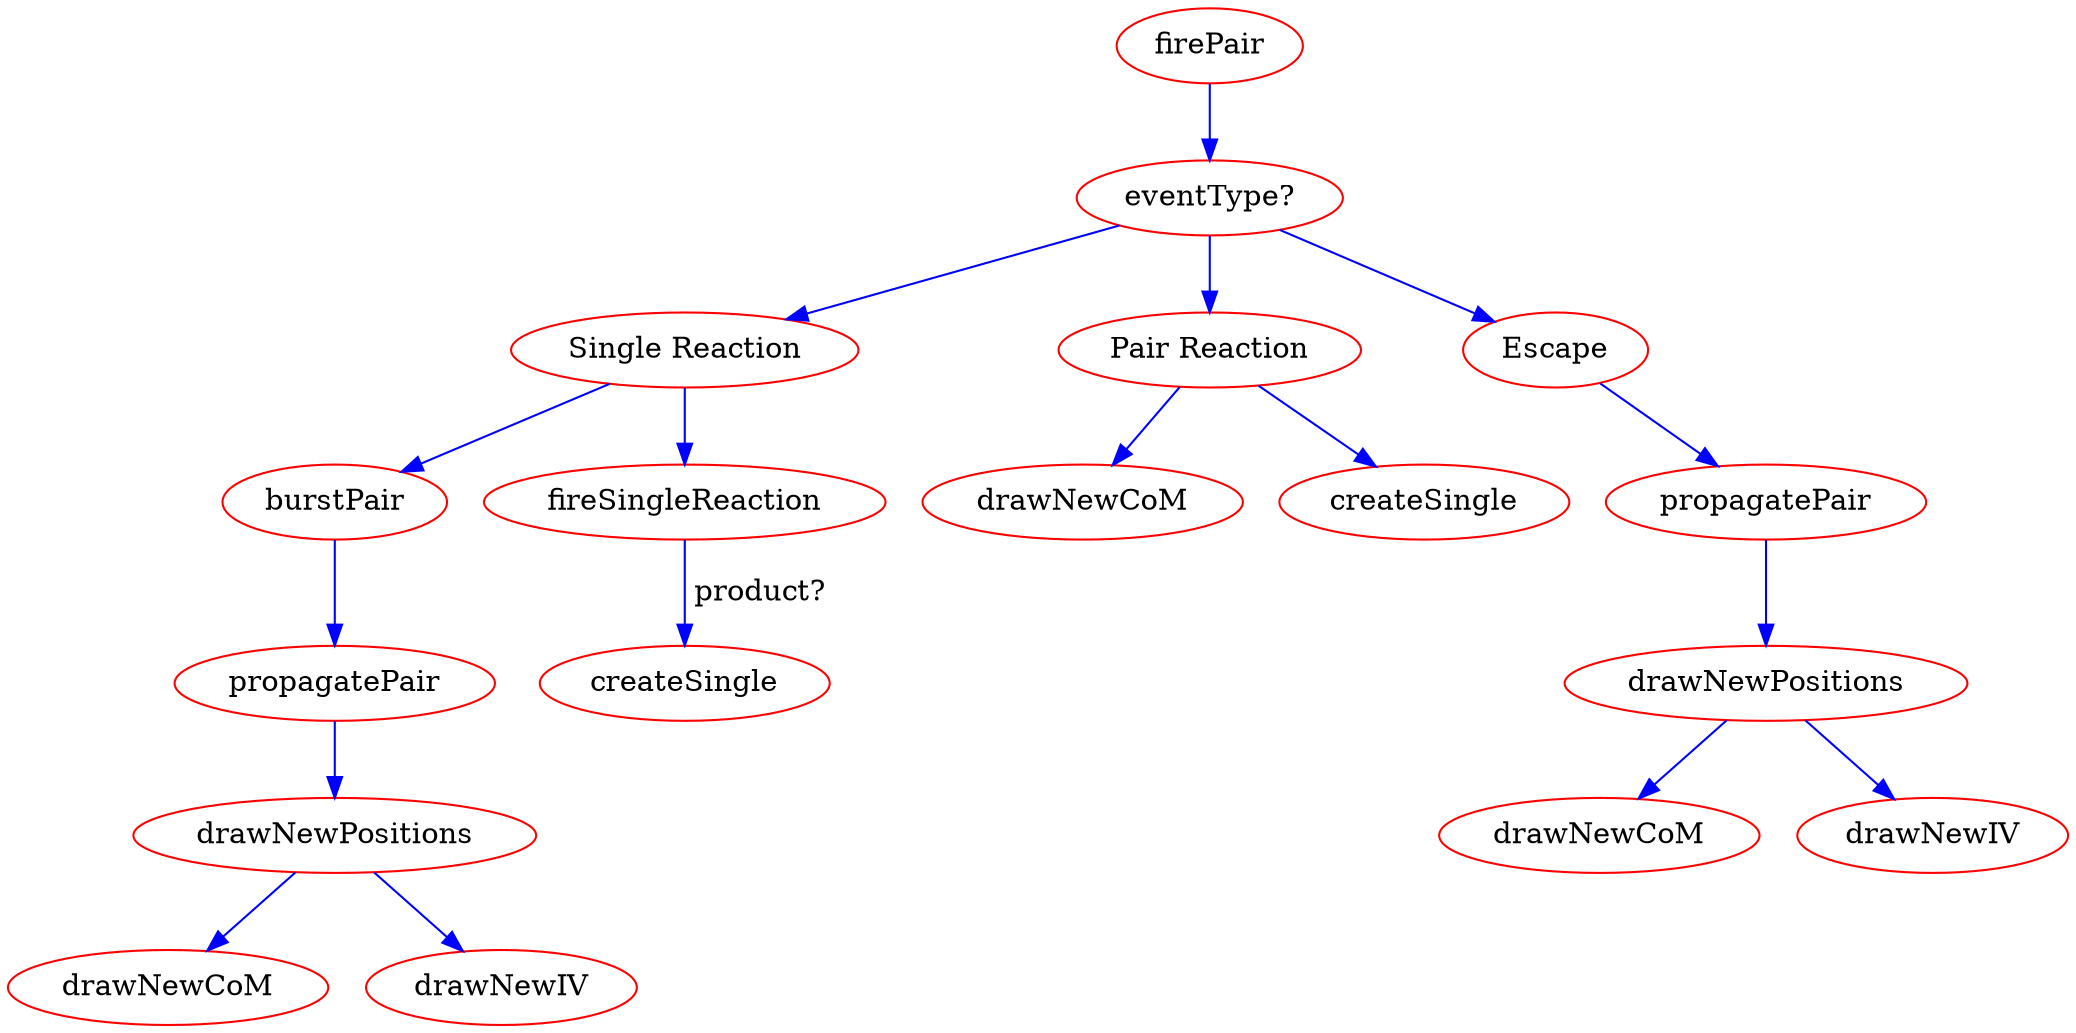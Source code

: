 // dot firePair.dot -Tpng -o firePair.png

digraph firePair {

edge [color=blue];
node [color=red];

firePair -> "eventType?"

"eventType?" -> "Single Reaction"
"eventType?" -> "Pair Reaction"
"eventType?" -> Escape

"Single Reaction" -> burstPair
burstPair -> propagatePair1
propagatePair1 [label=propagatePair]
propagatePair1 -> drawNewPositions1
drawNewPositions1 [label=drawNewPositions]
drawNewPositions1 -> drawNewCoM1
drawNewCoM1 [label=drawNewCoM]
drawNewPositions1 -> drawNewIV1
drawNewIV1 [label=drawNewIV]


"Single Reaction" -> fireSingleReaction
fireSingleReaction -> createSingle [label=" product?"]

"Pair Reaction" -> drawNewCoM
"Pair Reaction" -> createSingle1
createSingle1 [label=createSingle]


Escape -> propagatePair2
propagatePair2 [label=propagatePair]
propagatePair2 -> drawNewPositions2
drawNewPositions2 [label=drawNewPositions]
drawNewPositions2 -> drawNewCoM2
drawNewCoM2 [label=drawNewCoM]
drawNewPositions2 -> drawNewIV2
drawNewIV2 [label=drawNewIV]
}


